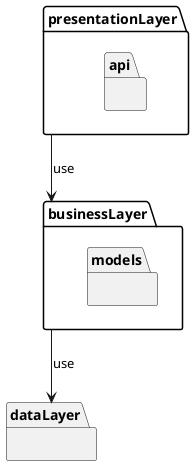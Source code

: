 @startuml

package "businessLayer" {
    package "models" {}
}

package "dataLayer" {
}

package "presentationLayer" {
    package "api" {}
}

"businessLayer" --> "dataLayer" : use
"presentationLayer" --> "businessLayer" : use

@enduml